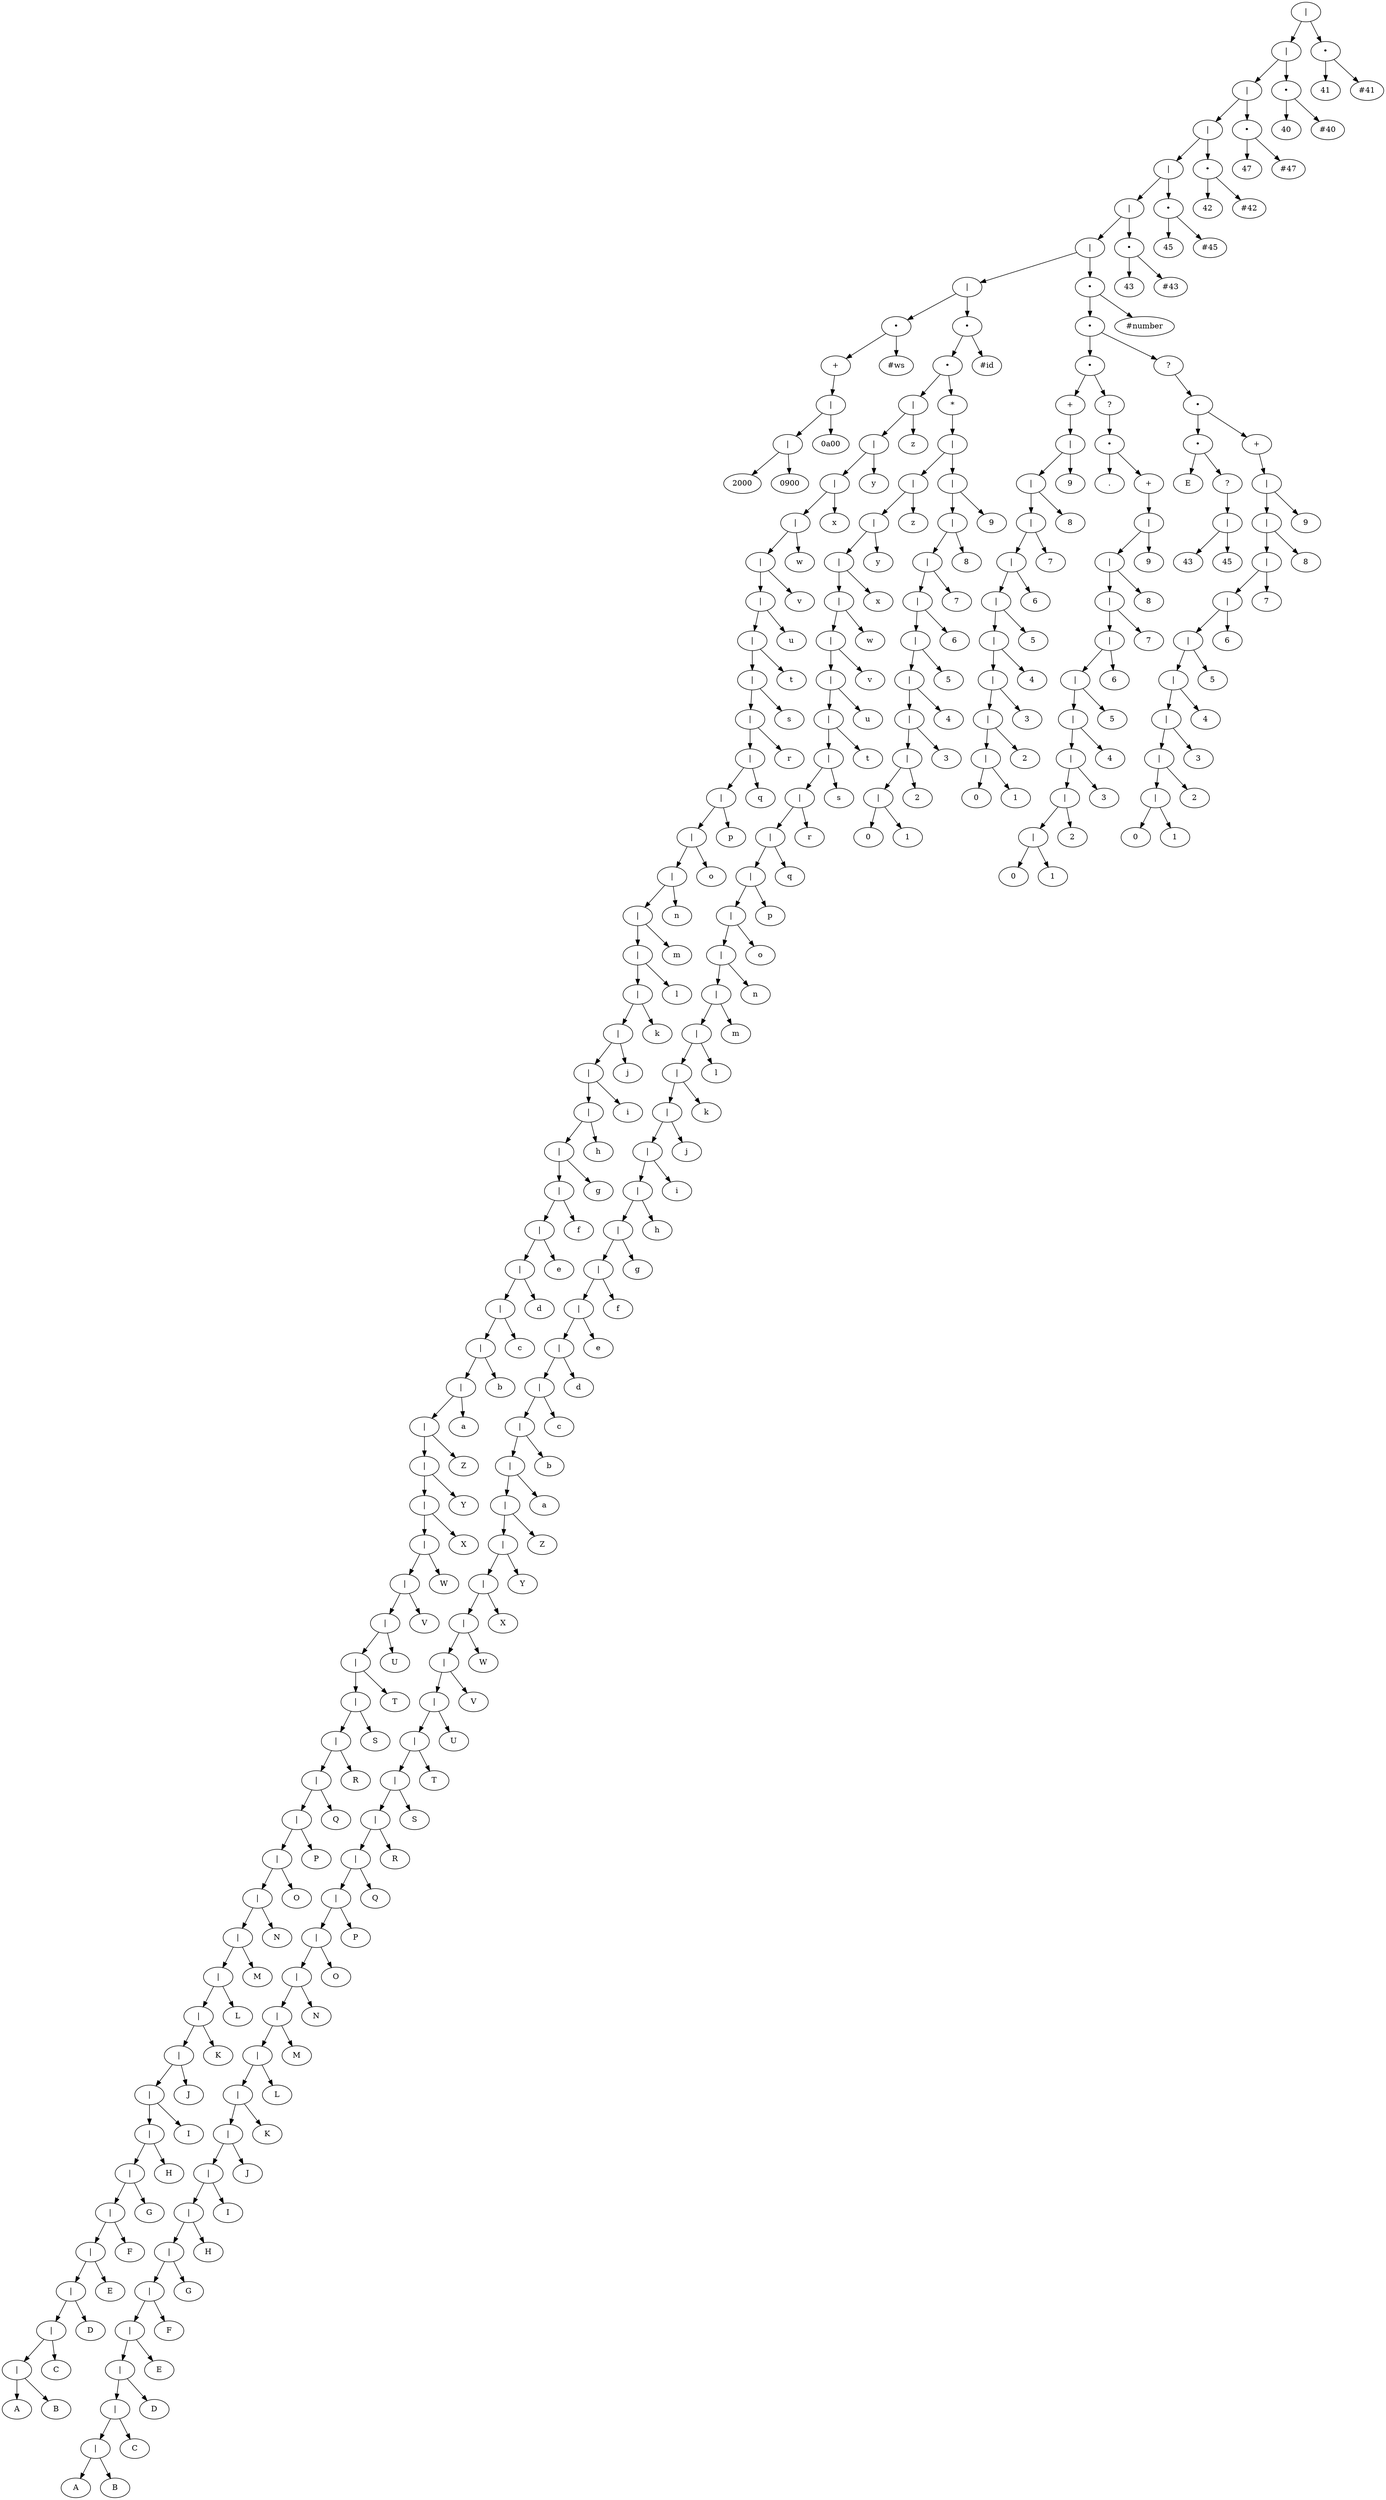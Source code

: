 digraph {
	2353898783408 [label="|"]
	2353898783408 -> 2353898783024
	2353898783024 [label="|"]
	2353898783024 -> 2353899048096
	2353899048096 [label="|"]
	2353899048096 -> 2353899048480
	2353899048480 [label="|"]
	2353899048480 -> 2353899048864
	2353899048864 [label="|"]
	2353899048864 -> 2353899049248
	2353899049248 [label="|"]
	2353899049248 -> 2353899049632
	2353899049632 [label="|"]
	2353899049632 -> 2353899056928
	2353899056928 [label="|"]
	2353899056928 -> 2353899029744
	2353899029744 [label="•"]
	2353899029744 -> 2353899029504
	2353899029504 [label="+"]
	2353899029504 -> 2353899029456
	2353899029456 [label="|"]
	2353899029456 -> 2353899028928
	2353899028928 [label="|"]
	2353899028928 -> 2353899028736
	2353899028736 [label=2000]
	2353899028928 -> 2353899028832
	2353899028832 [label=0900]
	2353899029456 -> 2353899029120
	2353899029120 [label="0a00"]
	2353899029744 -> 2353899029648
	2353899029648 [label="#ws"]
	2353899056928 -> 2353899057024
	2353899057024 [label="•"]
	2353899057024 -> 2353899057216
	2353899057216 [label="•"]
	2353899057216 -> 2353899039872
	2353899039872 [label="|"]
	2353899039872 -> 2353899039680
	2353899039680 [label="|"]
	2353899039680 -> 2353899039440
	2353899039440 [label="|"]
	2353899039440 -> 2353899039248
	2353899039248 [label="|"]
	2353899039248 -> 2353899039056
	2353899039056 [label="|"]
	2353899039056 -> 2353899038864
	2353899038864 [label="|"]
	2353899038864 -> 2353899038672
	2353899038672 [label="|"]
	2353899038672 -> 2353899038480
	2353899038480 [label="|"]
	2353899038480 -> 2353899038288
	2353899038288 [label="|"]
	2353899038288 -> 2353899038096
	2353899038096 [label="|"]
	2353899038096 -> 2353899037904
	2353899037904 [label="|"]
	2353899037904 -> 2353899037712
	2353899037712 [label="|"]
	2353899037712 -> 2353899037520
	2353899037520 [label="|"]
	2353899037520 -> 2353899037328
	2353899037328 [label="|"]
	2353899037328 -> 2353899037136
	2353899037136 [label="|"]
	2353899037136 -> 2353899036944
	2353899036944 [label="|"]
	2353899036944 -> 2353899036752
	2353899036752 [label="|"]
	2353899036752 -> 2353899036560
	2353899036560 [label="|"]
	2353899036560 -> 2353899036368
	2353899036368 [label="|"]
	2353899036368 -> 2353899036176
	2353899036176 [label="|"]
	2353899036176 -> 2353899035984
	2353899035984 [label="|"]
	2353899035984 -> 2353899035792
	2353899035792 [label="|"]
	2353899035792 -> 2353899035600
	2353899035600 [label="|"]
	2353899035600 -> 2353899035408
	2353899035408 [label="|"]
	2353899035408 -> 2353899035216
	2353899035216 [label="|"]
	2353899035216 -> 2353899035024
	2353899035024 [label="|"]
	2353899035024 -> 2353899034832
	2353899034832 [label="|"]
	2353899034832 -> 2353899034640
	2353899034640 [label="|"]
	2353899034640 -> 2353899034448
	2353899034448 [label="|"]
	2353899034448 -> 2353899034256
	2353899034256 [label="|"]
	2353899034256 -> 2353899034064
	2353899034064 [label="|"]
	2353899034064 -> 2353899033872
	2353899033872 [label="|"]
	2353899033872 -> 2353899033680
	2353899033680 [label="|"]
	2353899033680 -> 2353899033488
	2353899033488 [label="|"]
	2353899033488 -> 2353899033296
	2353899033296 [label="|"]
	2353899033296 -> 2353899033104
	2353899033104 [label="|"]
	2353899033104 -> 2353899032912
	2353899032912 [label="|"]
	2353899032912 -> 2353899032720
	2353899032720 [label="|"]
	2353899032720 -> 2353899032480
	2353899032480 [label="|"]
	2353899032480 -> 2353899032240
	2353899032240 [label="|"]
	2353899032240 -> 2353899032048
	2353899032048 [label="|"]
	2353899032048 -> 2353899031856
	2353899031856 [label="|"]
	2353899031856 -> 2353899031664
	2353899031664 [label="|"]
	2353899031664 -> 2353899031424
	2353899031424 [label="|"]
	2353899031424 -> 2353899031184
	2353899031184 [label="|"]
	2353899031184 -> 2353899030992
	2353899030992 [label="|"]
	2353899030992 -> 2353899030800
	2353899030800 [label="|"]
	2353899030800 -> 2353899030608
	2353899030608 [label="|"]
	2353899030608 -> 2353899030416
	2353899030416 [label="|"]
	2353899030416 -> 2353899030224
	2353899030224 [label="|"]
	2353899030224 -> 2353899030032
	2353899030032 [label="|"]
	2353899030032 -> 2353899029840
	2353899029840 [label=A]
	2353899030032 -> 2353899029936
	2353899029936 [label=B]
	2353899030224 -> 2353899030128
	2353899030128 [label=C]
	2353899030416 -> 2353899030320
	2353899030320 [label=D]
	2353899030608 -> 2353899030512
	2353899030512 [label=E]
	2353899030800 -> 2353899030704
	2353899030704 [label=F]
	2353899030992 -> 2353899030896
	2353899030896 [label=G]
	2353899031184 -> 2353899031088
	2353899031088 [label=H]
	2353899031424 -> 2353899031280
	2353899031280 [label=I]
	2353899031664 -> 2353899031568
	2353899031568 [label=J]
	2353899031856 -> 2353899031760
	2353899031760 [label=K]
	2353899032048 -> 2353899031952
	2353899031952 [label=L]
	2353899032240 -> 2353899032144
	2353899032144 [label=M]
	2353899032480 -> 2353899032384
	2353899032384 [label=N]
	2353899032720 -> 2353899032576
	2353899032576 [label=O]
	2353899032912 -> 2353899032816
	2353899032816 [label=P]
	2353899033104 -> 2353899033008
	2353899033008 [label=Q]
	2353899033296 -> 2353899033200
	2353899033200 [label=R]
	2353899033488 -> 2353899033392
	2353899033392 [label=S]
	2353899033680 -> 2353899033584
	2353899033584 [label=T]
	2353899033872 -> 2353899033776
	2353899033776 [label=U]
	2353899034064 -> 2353899033968
	2353899033968 [label=V]
	2353899034256 -> 2353899034160
	2353899034160 [label=W]
	2353899034448 -> 2353899034352
	2353899034352 [label=X]
	2353899034640 -> 2353899034544
	2353899034544 [label=Y]
	2353899034832 -> 2353899034736
	2353899034736 [label=Z]
	2353899035024 -> 2353899034928
	2353899034928 [label=a]
	2353899035216 -> 2353899035120
	2353899035120 [label=b]
	2353899035408 -> 2353899035312
	2353899035312 [label=c]
	2353899035600 -> 2353899035504
	2353899035504 [label=d]
	2353899035792 -> 2353899035696
	2353899035696 [label=e]
	2353899035984 -> 2353899035888
	2353899035888 [label=f]
	2353899036176 -> 2353899036080
	2353899036080 [label=g]
	2353899036368 -> 2353899036272
	2353899036272 [label=h]
	2353899036560 -> 2353899036464
	2353899036464 [label=i]
	2353899036752 -> 2353899036656
	2353899036656 [label=j]
	2353899036944 -> 2353899036848
	2353899036848 [label=k]
	2353899037136 -> 2353899037040
	2353899037040 [label=l]
	2353899037328 -> 2353899037232
	2353899037232 [label=m]
	2353899037520 -> 2353899037424
	2353899037424 [label=n]
	2353899037712 -> 2353899037616
	2353899037616 [label=o]
	2353899037904 -> 2353899037808
	2353899037808 [label=p]
	2353899038096 -> 2353899038000
	2353899038000 [label=q]
	2353899038288 -> 2353899038192
	2353899038192 [label=r]
	2353899038480 -> 2353899038384
	2353899038384 [label=s]
	2353899038672 -> 2353899038576
	2353899038576 [label=t]
	2353899038864 -> 2353899038768
	2353899038768 [label=u]
	2353899039056 -> 2353899038960
	2353899038960 [label=v]
	2353899039248 -> 2353899039152
	2353899039152 [label=w]
	2353899039440 -> 2353899039344
	2353899039344 [label=x]
	2353899039680 -> 2353899039584
	2353899039584 [label=y]
	2353899039872 -> 2353899039776
	2353899039776 [label=z]
	2353899057216 -> 2353899057312
	2353899057312 [label="*"]
	2353899057312 -> 2353899057408
	2353899057408 [label="|"]
	2353899057408 -> 2353899059328
	2353899059328 [label="|"]
	2353899059328 -> 2353899059520
	2353899059520 [label="|"]
	2353899059520 -> 2353899059712
	2353899059712 [label="|"]
	2353899059712 -> 2353899059904
	2353899059904 [label="|"]
	2353899059904 -> 2353899060096
	2353899060096 [label="|"]
	2353899060096 -> 2353899060288
	2353899060288 [label="|"]
	2353899060288 -> 2353899060480
	2353899060480 [label="|"]
	2353899060480 -> 2353899060672
	2353899060672 [label="|"]
	2353899060672 -> 2353899060864
	2353899060864 [label="|"]
	2353899060864 -> 2353899061104
	2353899061104 [label="|"]
	2353899061104 -> 2353899047856
	2353899047856 [label="|"]
	2353899047856 -> 2353899047664
	2353899047664 [label="|"]
	2353899047664 -> 2353899047472
	2353899047472 [label="|"]
	2353899047472 -> 2353899047280
	2353899047280 [label="|"]
	2353899047280 -> 2353899047088
	2353899047088 [label="|"]
	2353899047088 -> 2353899046896
	2353899046896 [label="|"]
	2353899046896 -> 2353899046704
	2353899046704 [label="|"]
	2353899046704 -> 2353899046512
	2353899046512 [label="|"]
	2353899046512 -> 2353899046320
	2353899046320 [label="|"]
	2353899046320 -> 2353899046128
	2353899046128 [label="|"]
	2353899046128 -> 2353899045936
	2353899045936 [label="|"]
	2353899045936 -> 2353899045744
	2353899045744 [label="|"]
	2353899045744 -> 2353899045552
	2353899045552 [label="|"]
	2353899045552 -> 2353899045360
	2353899045360 [label="|"]
	2353899045360 -> 2353899045168
	2353899045168 [label="|"]
	2353899045168 -> 2353899044976
	2353899044976 [label="|"]
	2353899044976 -> 2353899044768
	2353899044768 [label="|"]
	2353899044768 -> 2353899044576
	2353899044576 [label="|"]
	2353899044576 -> 2353899044384
	2353899044384 [label="|"]
	2353899044384 -> 2353899044192
	2353899044192 [label="|"]
	2353899044192 -> 2353899044000
	2353899044000 [label="|"]
	2353899044000 -> 2353899043808
	2353899043808 [label="|"]
	2353899043808 -> 2353899043616
	2353899043616 [label="|"]
	2353899043616 -> 2353899043424
	2353899043424 [label="|"]
	2353899043424 -> 2353899043232
	2353899043232 [label="|"]
	2353899043232 -> 2353899043040
	2353899043040 [label="|"]
	2353899043040 -> 2353899042848
	2353899042848 [label="|"]
	2353899042848 -> 2353899042656
	2353899042656 [label="|"]
	2353899042656 -> 2353899042464
	2353899042464 [label="|"]
	2353899042464 -> 2353899042272
	2353899042272 [label="|"]
	2353899042272 -> 2353899042080
	2353899042080 [label="|"]
	2353899042080 -> 2353899041888
	2353899041888 [label="|"]
	2353899041888 -> 2353899041696
	2353899041696 [label="|"]
	2353899041696 -> 2353899041504
	2353899041504 [label="|"]
	2353899041504 -> 2353899041312
	2353899041312 [label="|"]
	2353899041312 -> 2353899041120
	2353899041120 [label="|"]
	2353899041120 -> 2353899040928
	2353899040928 [label="|"]
	2353899040928 -> 2353899040736
	2353899040736 [label="|"]
	2353899040736 -> 2353899040544
	2353899040544 [label="|"]
	2353899040544 -> 2353899040352
	2353899040352 [label="|"]
	2353899040352 -> 2353899040160
	2353899040160 [label="|"]
	2353899040160 -> 2353899039968
	2353899039968 [label=A]
	2353899040160 -> 2353899040064
	2353899040064 [label=B]
	2353899040352 -> 2353899040256
	2353899040256 [label=C]
	2353899040544 -> 2353899040448
	2353899040448 [label=D]
	2353899040736 -> 2353899040640
	2353899040640 [label=E]
	2353899040928 -> 2353899040832
	2353899040832 [label=F]
	2353899041120 -> 2353899041024
	2353899041024 [label=G]
	2353899041312 -> 2353899041216
	2353899041216 [label=H]
	2353899041504 -> 2353899041408
	2353899041408 [label=I]
	2353899041696 -> 2353899041600
	2353899041600 [label=J]
	2353899041888 -> 2353899041792
	2353899041792 [label=K]
	2353899042080 -> 2353899041984
	2353899041984 [label=L]
	2353899042272 -> 2353899042176
	2353899042176 [label=M]
	2353899042464 -> 2353899042368
	2353899042368 [label=N]
	2353899042656 -> 2353899042560
	2353899042560 [label=O]
	2353899042848 -> 2353899042752
	2353899042752 [label=P]
	2353899043040 -> 2353899042944
	2353899042944 [label=Q]
	2353899043232 -> 2353899043136
	2353899043136 [label=R]
	2353899043424 -> 2353899043328
	2353899043328 [label=S]
	2353899043616 -> 2353899043520
	2353899043520 [label=T]
	2353899043808 -> 2353899043712
	2353899043712 [label=U]
	2353899044000 -> 2353899043904
	2353899043904 [label=V]
	2353899044192 -> 2353899044096
	2353899044096 [label=W]
	2353899044384 -> 2353899044288
	2353899044288 [label=X]
	2353899044576 -> 2353899044480
	2353899044480 [label=Y]
	2353899044768 -> 2353899044672
	2353899044672 [label=Z]
	2353899044976 -> 2353899061152
	2353899061152 [label=a]
	2353899045168 -> 2353899045072
	2353899045072 [label=b]
	2353899045360 -> 2353899045264
	2353899045264 [label=c]
	2353899045552 -> 2353899045456
	2353899045456 [label=d]
	2353899045744 -> 2353899045648
	2353899045648 [label=e]
	2353899045936 -> 2353899045840
	2353899045840 [label=f]
	2353899046128 -> 2353899046032
	2353899046032 [label=g]
	2353899046320 -> 2353899046224
	2353899046224 [label=h]
	2353899046512 -> 2353899046416
	2353899046416 [label=i]
	2353899046704 -> 2353899046608
	2353899046608 [label=j]
	2353899046896 -> 2353899046800
	2353899046800 [label=k]
	2353899047088 -> 2353899046992
	2353899046992 [label=l]
	2353899047280 -> 2353899047184
	2353899047184 [label=m]
	2353899047472 -> 2353899047376
	2353899047376 [label=n]
	2353899047664 -> 2353899047568
	2353899047568 [label=o]
	2353899047856 -> 2353899047760
	2353899047760 [label=p]
	2353899061104 -> 2353899047952
	2353899047952 [label=q]
	2353899060864 -> 2353899060960
	2353899060960 [label=r]
	2353899060672 -> 2353899060768
	2353899060768 [label=s]
	2353899060480 -> 2353899060576
	2353899060576 [label=t]
	2353899060288 -> 2353899060384
	2353899060384 [label=u]
	2353899060096 -> 2353899060192
	2353899060192 [label=v]
	2353899059904 -> 2353899060000
	2353899060000 [label=w]
	2353899059712 -> 2353899059808
	2353899059808 [label=x]
	2353899059520 -> 2353899059616
	2353899059616 [label=y]
	2353899059328 -> 2353899059424
	2353899059424 [label=z]
	2353899057408 -> 2353899057504
	2353899057504 [label="|"]
	2353899057504 -> 2353899057696
	2353899057696 [label="|"]
	2353899057696 -> 2353899057888
	2353899057888 [label="|"]
	2353899057888 -> 2353899058080
	2353899058080 [label="|"]
	2353899058080 -> 2353899058272
	2353899058272 [label="|"]
	2353899058272 -> 2353899058464
	2353899058464 [label="|"]
	2353899058464 -> 2353899058656
	2353899058656 [label="|"]
	2353899058656 -> 2353899058848
	2353899058848 [label="|"]
	2353899058848 -> 2353899059040
	2353899059040 [label="|"]
	2353899059040 -> 2353899059232
	2353899059232 [label=0]
	2353899059040 -> 2353899059136
	2353899059136 [label=1]
	2353899058848 -> 2353899058944
	2353899058944 [label=2]
	2353899058656 -> 2353899058752
	2353899058752 [label=3]
	2353899058464 -> 2353899058560
	2353899058560 [label=4]
	2353899058272 -> 2353899058368
	2353899058368 [label=5]
	2353899058080 -> 2353899058176
	2353899058176 [label=6]
	2353899057888 -> 2353899057984
	2353899057984 [label=7]
	2353899057696 -> 2353899057792
	2353899057792 [label=8]
	2353899057504 -> 2353899057600
	2353899057600 [label=9]
	2353899057024 -> 2353899057120
	2353899057120 [label="#id"]
	2353899049632 -> 2353899049728
	2353899049728 [label="•"]
	2353899049728 -> 2353899049920
	2353899049920 [label="•"]
	2353899049920 -> 2353899052704
	2353899052704 [label="•"]
	2353899052704 -> 2353899055008
	2353899055008 [label="+"]
	2353899055008 -> 2353899055104
	2353899055104 [label="|"]
	2353899055104 -> 2353899055296
	2353899055296 [label="|"]
	2353899055296 -> 2353899055488
	2353899055488 [label="|"]
	2353899055488 -> 2353899055680
	2353899055680 [label="|"]
	2353899055680 -> 2353899055872
	2353899055872 [label="|"]
	2353899055872 -> 2353899056064
	2353899056064 [label="|"]
	2353899056064 -> 2353899056256
	2353899056256 [label="|"]
	2353899056256 -> 2353899056448
	2353899056448 [label="|"]
	2353899056448 -> 2353899056640
	2353899056640 [label="|"]
	2353899056640 -> 2353899056832
	2353899056832 [label=0]
	2353899056640 -> 2353899056736
	2353899056736 [label=1]
	2353899056448 -> 2353899056544
	2353899056544 [label=2]
	2353899056256 -> 2353899056352
	2353899056352 [label=3]
	2353899056064 -> 2353899056160
	2353899056160 [label=4]
	2353899055872 -> 2353899055968
	2353899055968 [label=5]
	2353899055680 -> 2353899055776
	2353899055776 [label=6]
	2353899055488 -> 2353899055584
	2353899055584 [label=7]
	2353899055296 -> 2353899055392
	2353899055392 [label=8]
	2353899055104 -> 2353899055200
	2353899055200 [label=9]
	2353899052704 -> 2353899052800
	2353899052800 [label="?"]
	2353899052800 -> 2353899052896
	2353899052896 [label="•"]
	2353899052896 -> 2353899054912
	2353899054912 [label="."]
	2353899052896 -> 2353899052992
	2353899052992 [label="+"]
	2353899052992 -> 2353899053088
	2353899053088 [label="|"]
	2353899053088 -> 2353899053280
	2353899053280 [label="|"]
	2353899053280 -> 2353899053472
	2353899053472 [label="|"]
	2353899053472 -> 2353899053664
	2353899053664 [label="|"]
	2353899053664 -> 2353899053856
	2353899053856 [label="|"]
	2353899053856 -> 2353899054048
	2353899054048 [label="|"]
	2353899054048 -> 2353899054240
	2353899054240 [label="|"]
	2353899054240 -> 2353899054432
	2353899054432 [label="|"]
	2353899054432 -> 2353899054624
	2353899054624 [label="|"]
	2353899054624 -> 2353899054816
	2353899054816 [label=0]
	2353899054624 -> 2353899054720
	2353899054720 [label=1]
	2353899054432 -> 2353899054528
	2353899054528 [label=2]
	2353899054240 -> 2353899054336
	2353899054336 [label=3]
	2353899054048 -> 2353899054144
	2353899054144 [label=4]
	2353899053856 -> 2353899053952
	2353899053952 [label=5]
	2353899053664 -> 2353899053760
	2353899053760 [label=6]
	2353899053472 -> 2353899053568
	2353899053568 [label=7]
	2353899053280 -> 2353899053376
	2353899053376 [label=8]
	2353899053088 -> 2353899053184
	2353899053184 [label=9]
	2353899049920 -> 2353899050016
	2353899050016 [label="?"]
	2353899050016 -> 2353899050112
	2353899050112 [label="•"]
	2353899050112 -> 2353899052128
	2353899052128 [label="•"]
	2353899052128 -> 2353899052608
	2353899052608 [label=E]
	2353899052128 -> 2353899052224
	2353899052224 [label="?"]
	2353899052224 -> 2353899052320
	2353899052320 [label="|"]
	2353899052320 -> 2353899052512
	2353899052512 [label=43]
	2353899052320 -> 2353899052416
	2353899052416 [label=45]
	2353899050112 -> 2353899050208
	2353899050208 [label="+"]
	2353899050208 -> 2353899050304
	2353899050304 [label="|"]
	2353899050304 -> 2353899050496
	2353899050496 [label="|"]
	2353899050496 -> 2353899050688
	2353899050688 [label="|"]
	2353899050688 -> 2353899050880
	2353899050880 [label="|"]
	2353899050880 -> 2353899051072
	2353899051072 [label="|"]
	2353899051072 -> 2353899051264
	2353899051264 [label="|"]
	2353899051264 -> 2353899051456
	2353899051456 [label="|"]
	2353899051456 -> 2353899051648
	2353899051648 [label="|"]
	2353899051648 -> 2353899051840
	2353899051840 [label="|"]
	2353899051840 -> 2353899052032
	2353899052032 [label=0]
	2353899051840 -> 2353899051936
	2353899051936 [label=1]
	2353899051648 -> 2353899051744
	2353899051744 [label=2]
	2353899051456 -> 2353899051552
	2353899051552 [label=3]
	2353899051264 -> 2353899051360
	2353899051360 [label=4]
	2353899051072 -> 2353899051168
	2353899051168 [label=5]
	2353899050880 -> 2353899050976
	2353899050976 [label=6]
	2353899050688 -> 2353899050784
	2353899050784 [label=7]
	2353899050496 -> 2353899050592
	2353899050592 [label=8]
	2353899050304 -> 2353899050400
	2353899050400 [label=9]
	2353899049728 -> 2353899049824
	2353899049824 [label="#number"]
	2353899049248 -> 2353899049344
	2353899049344 [label="•"]
	2353899049344 -> 2353899049536
	2353899049536 [label=43]
	2353899049344 -> 2353899049440
	2353899049440 [label="#43"]
	2353899048864 -> 2353899048960
	2353899048960 [label="•"]
	2353899048960 -> 2353899049152
	2353899049152 [label=45]
	2353899048960 -> 2353899049056
	2353899049056 [label="#45"]
	2353899048480 -> 2353899048576
	2353899048576 [label="•"]
	2353899048576 -> 2353899048768
	2353899048768 [label=42]
	2353899048576 -> 2353899048672
	2353899048672 [label="#42"]
	2353899048096 -> 2353899048192
	2353899048192 [label="•"]
	2353899048192 -> 2353899048384
	2353899048384 [label=47]
	2353899048192 -> 2353899048288
	2353899048288 [label="#47"]
	2353898783024 -> 2353898782928
	2353898782928 [label="•"]
	2353898782928 -> 2353899048000
	2353899048000 [label=40]
	2353898782928 -> 2353898782832
	2353898782832 [label="#40"]
	2353898783408 -> 2353898783312
	2353898783312 [label="•"]
	2353898783312 -> 2353898783120
	2353898783120 [label=41]
	2353898783312 -> 2353898783216
	2353898783216 [label="#41"]
}
